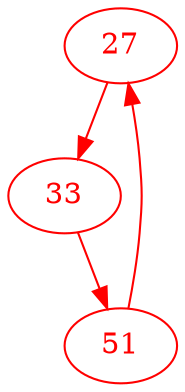 digraph g{
node [color = red, fontcolor=red]; 27 33 51 ;
27 -> 33 [color=red] ;
33 -> 51 [color=red] ;
51 -> 27 [color=red] ;
}